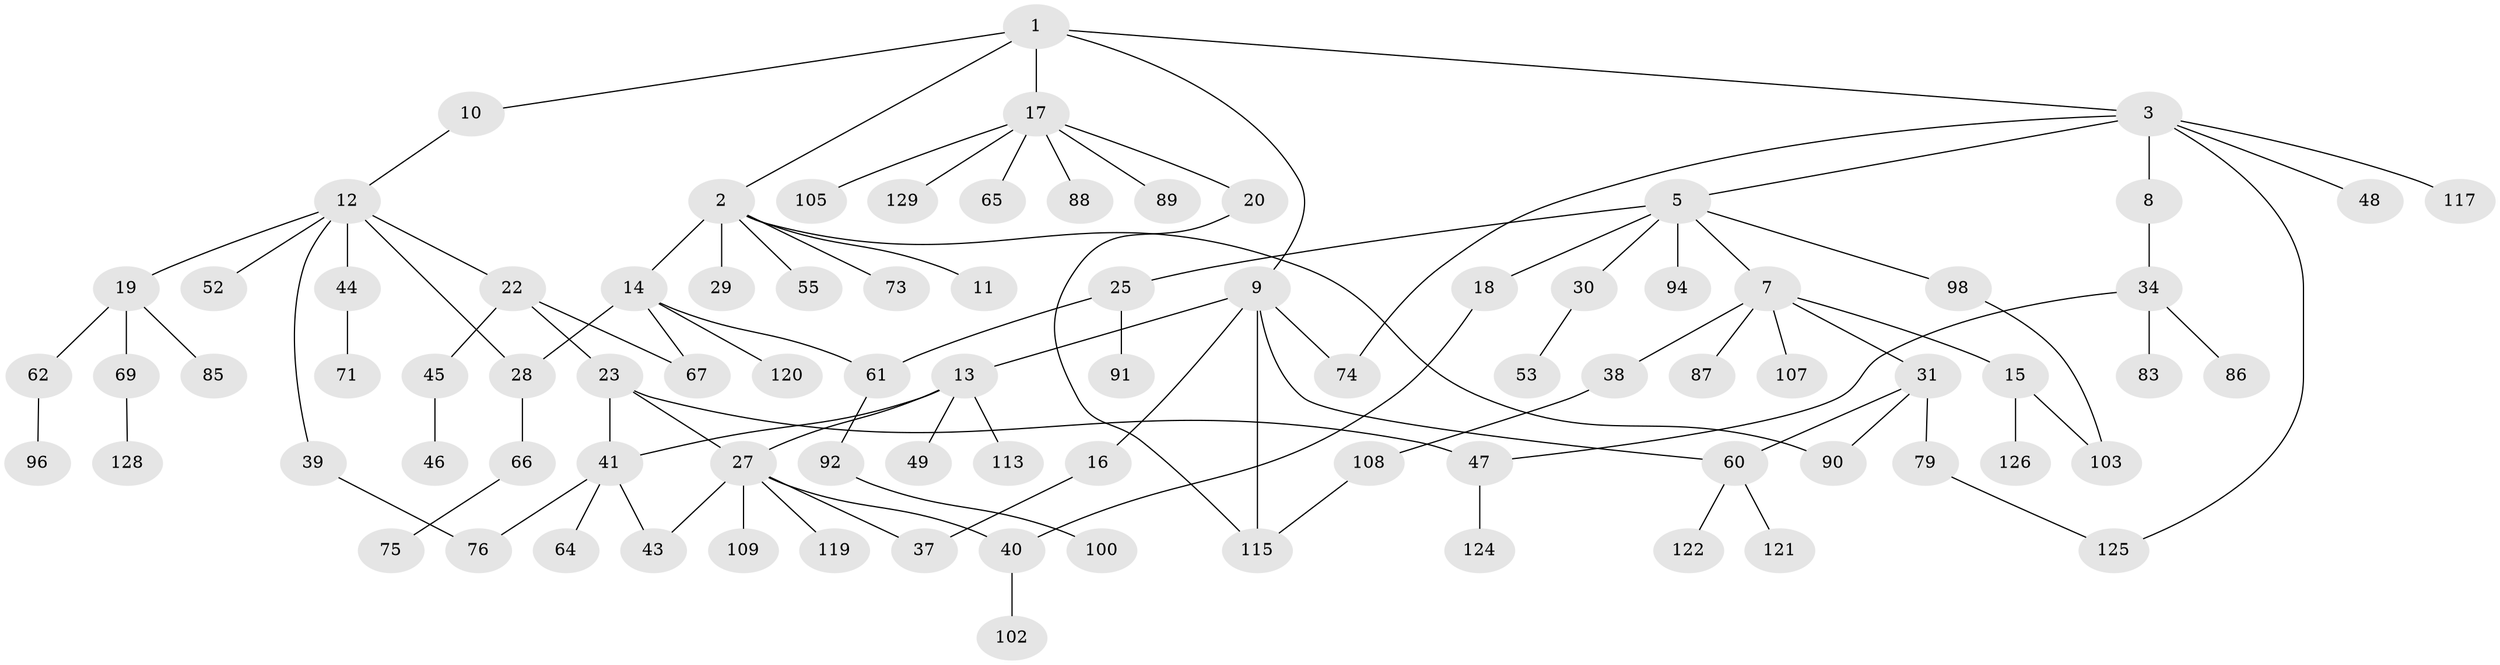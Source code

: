 // Generated by graph-tools (version 1.1) at 2025/23/03/03/25 07:23:31]
// undirected, 87 vertices, 103 edges
graph export_dot {
graph [start="1"]
  node [color=gray90,style=filled];
  1 [super="+4"];
  2 [super="+72"];
  3 [super="+32"];
  5 [super="+6"];
  7 [super="+58"];
  8;
  9 [super="+26"];
  10;
  11;
  12 [super="+21"];
  13 [super="+24"];
  14 [super="+84"];
  15 [super="+77"];
  16;
  17 [super="+50"];
  18;
  19 [super="+59"];
  20 [super="+78"];
  22 [super="+33"];
  23 [super="+54"];
  25;
  27 [super="+36"];
  28 [super="+51"];
  29 [super="+42"];
  30;
  31 [super="+123"];
  34 [super="+35"];
  37 [super="+111"];
  38 [super="+81"];
  39;
  40 [super="+56"];
  41 [super="+57"];
  43;
  44 [super="+110"];
  45;
  46;
  47 [super="+68"];
  48;
  49;
  52;
  53;
  55;
  60 [super="+63"];
  61 [super="+104"];
  62 [super="+70"];
  64;
  65 [super="+101"];
  66;
  67 [super="+80"];
  69 [super="+106"];
  71 [super="+93"];
  73;
  74 [super="+95"];
  75;
  76;
  79 [super="+82"];
  83;
  85;
  86;
  87;
  88;
  89;
  90 [super="+127"];
  91;
  92;
  94 [super="+97"];
  96;
  98 [super="+99"];
  100 [super="+112"];
  102 [super="+114"];
  103;
  105 [super="+116"];
  107;
  108;
  109;
  113;
  115 [super="+118"];
  117;
  119;
  120;
  121;
  122;
  124;
  125;
  126;
  128;
  129;
  1 -- 2;
  1 -- 3;
  1 -- 10;
  1 -- 9;
  1 -- 17 [weight=2];
  2 -- 11;
  2 -- 14;
  2 -- 29;
  2 -- 55;
  2 -- 73;
  2 -- 90;
  3 -- 5;
  3 -- 8;
  3 -- 48;
  3 -- 74;
  3 -- 125;
  3 -- 117;
  5 -- 7;
  5 -- 30;
  5 -- 18;
  5 -- 98;
  5 -- 25;
  5 -- 94;
  7 -- 15;
  7 -- 31;
  7 -- 38;
  7 -- 107;
  7 -- 87;
  8 -- 34;
  9 -- 13;
  9 -- 16;
  9 -- 60;
  9 -- 74;
  9 -- 115;
  10 -- 12;
  12 -- 19;
  12 -- 22;
  12 -- 28;
  12 -- 39;
  12 -- 44;
  12 -- 52;
  13 -- 113;
  13 -- 41;
  13 -- 49;
  13 -- 27;
  14 -- 67;
  14 -- 120;
  14 -- 61;
  14 -- 28;
  15 -- 103;
  15 -- 126;
  16 -- 37;
  17 -- 20;
  17 -- 65;
  17 -- 89;
  17 -- 129;
  17 -- 88;
  17 -- 105;
  18 -- 40;
  19 -- 62;
  19 -- 69;
  19 -- 85;
  20 -- 115;
  22 -- 23;
  22 -- 45;
  22 -- 67;
  23 -- 41;
  23 -- 47;
  23 -- 27;
  25 -- 61;
  25 -- 91;
  27 -- 37;
  27 -- 40;
  27 -- 109;
  27 -- 43;
  27 -- 119;
  28 -- 66;
  30 -- 53;
  31 -- 79;
  31 -- 90;
  31 -- 60;
  34 -- 86;
  34 -- 83;
  34 -- 47;
  38 -- 108;
  39 -- 76;
  40 -- 102;
  41 -- 64;
  41 -- 76;
  41 -- 43;
  44 -- 71;
  45 -- 46;
  47 -- 124;
  60 -- 121;
  60 -- 122;
  61 -- 92;
  62 -- 96;
  66 -- 75;
  69 -- 128;
  79 -- 125;
  92 -- 100;
  98 -- 103;
  108 -- 115;
}
